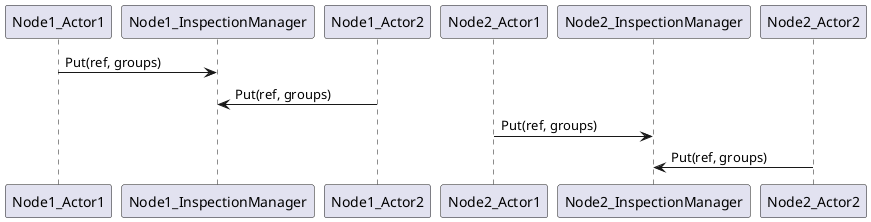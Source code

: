 @startuml
Node1_Actor1 -> Node1_InspectionManager: Put(ref, groups)
Node1_Actor2 -> Node1_InspectionManager: Put(ref, groups)

Node2_Actor1 -> Node2_InspectionManager: Put(ref, groups)
Node2_Actor2 -> Node2_InspectionManager: Put(ref, groups)
@enduml